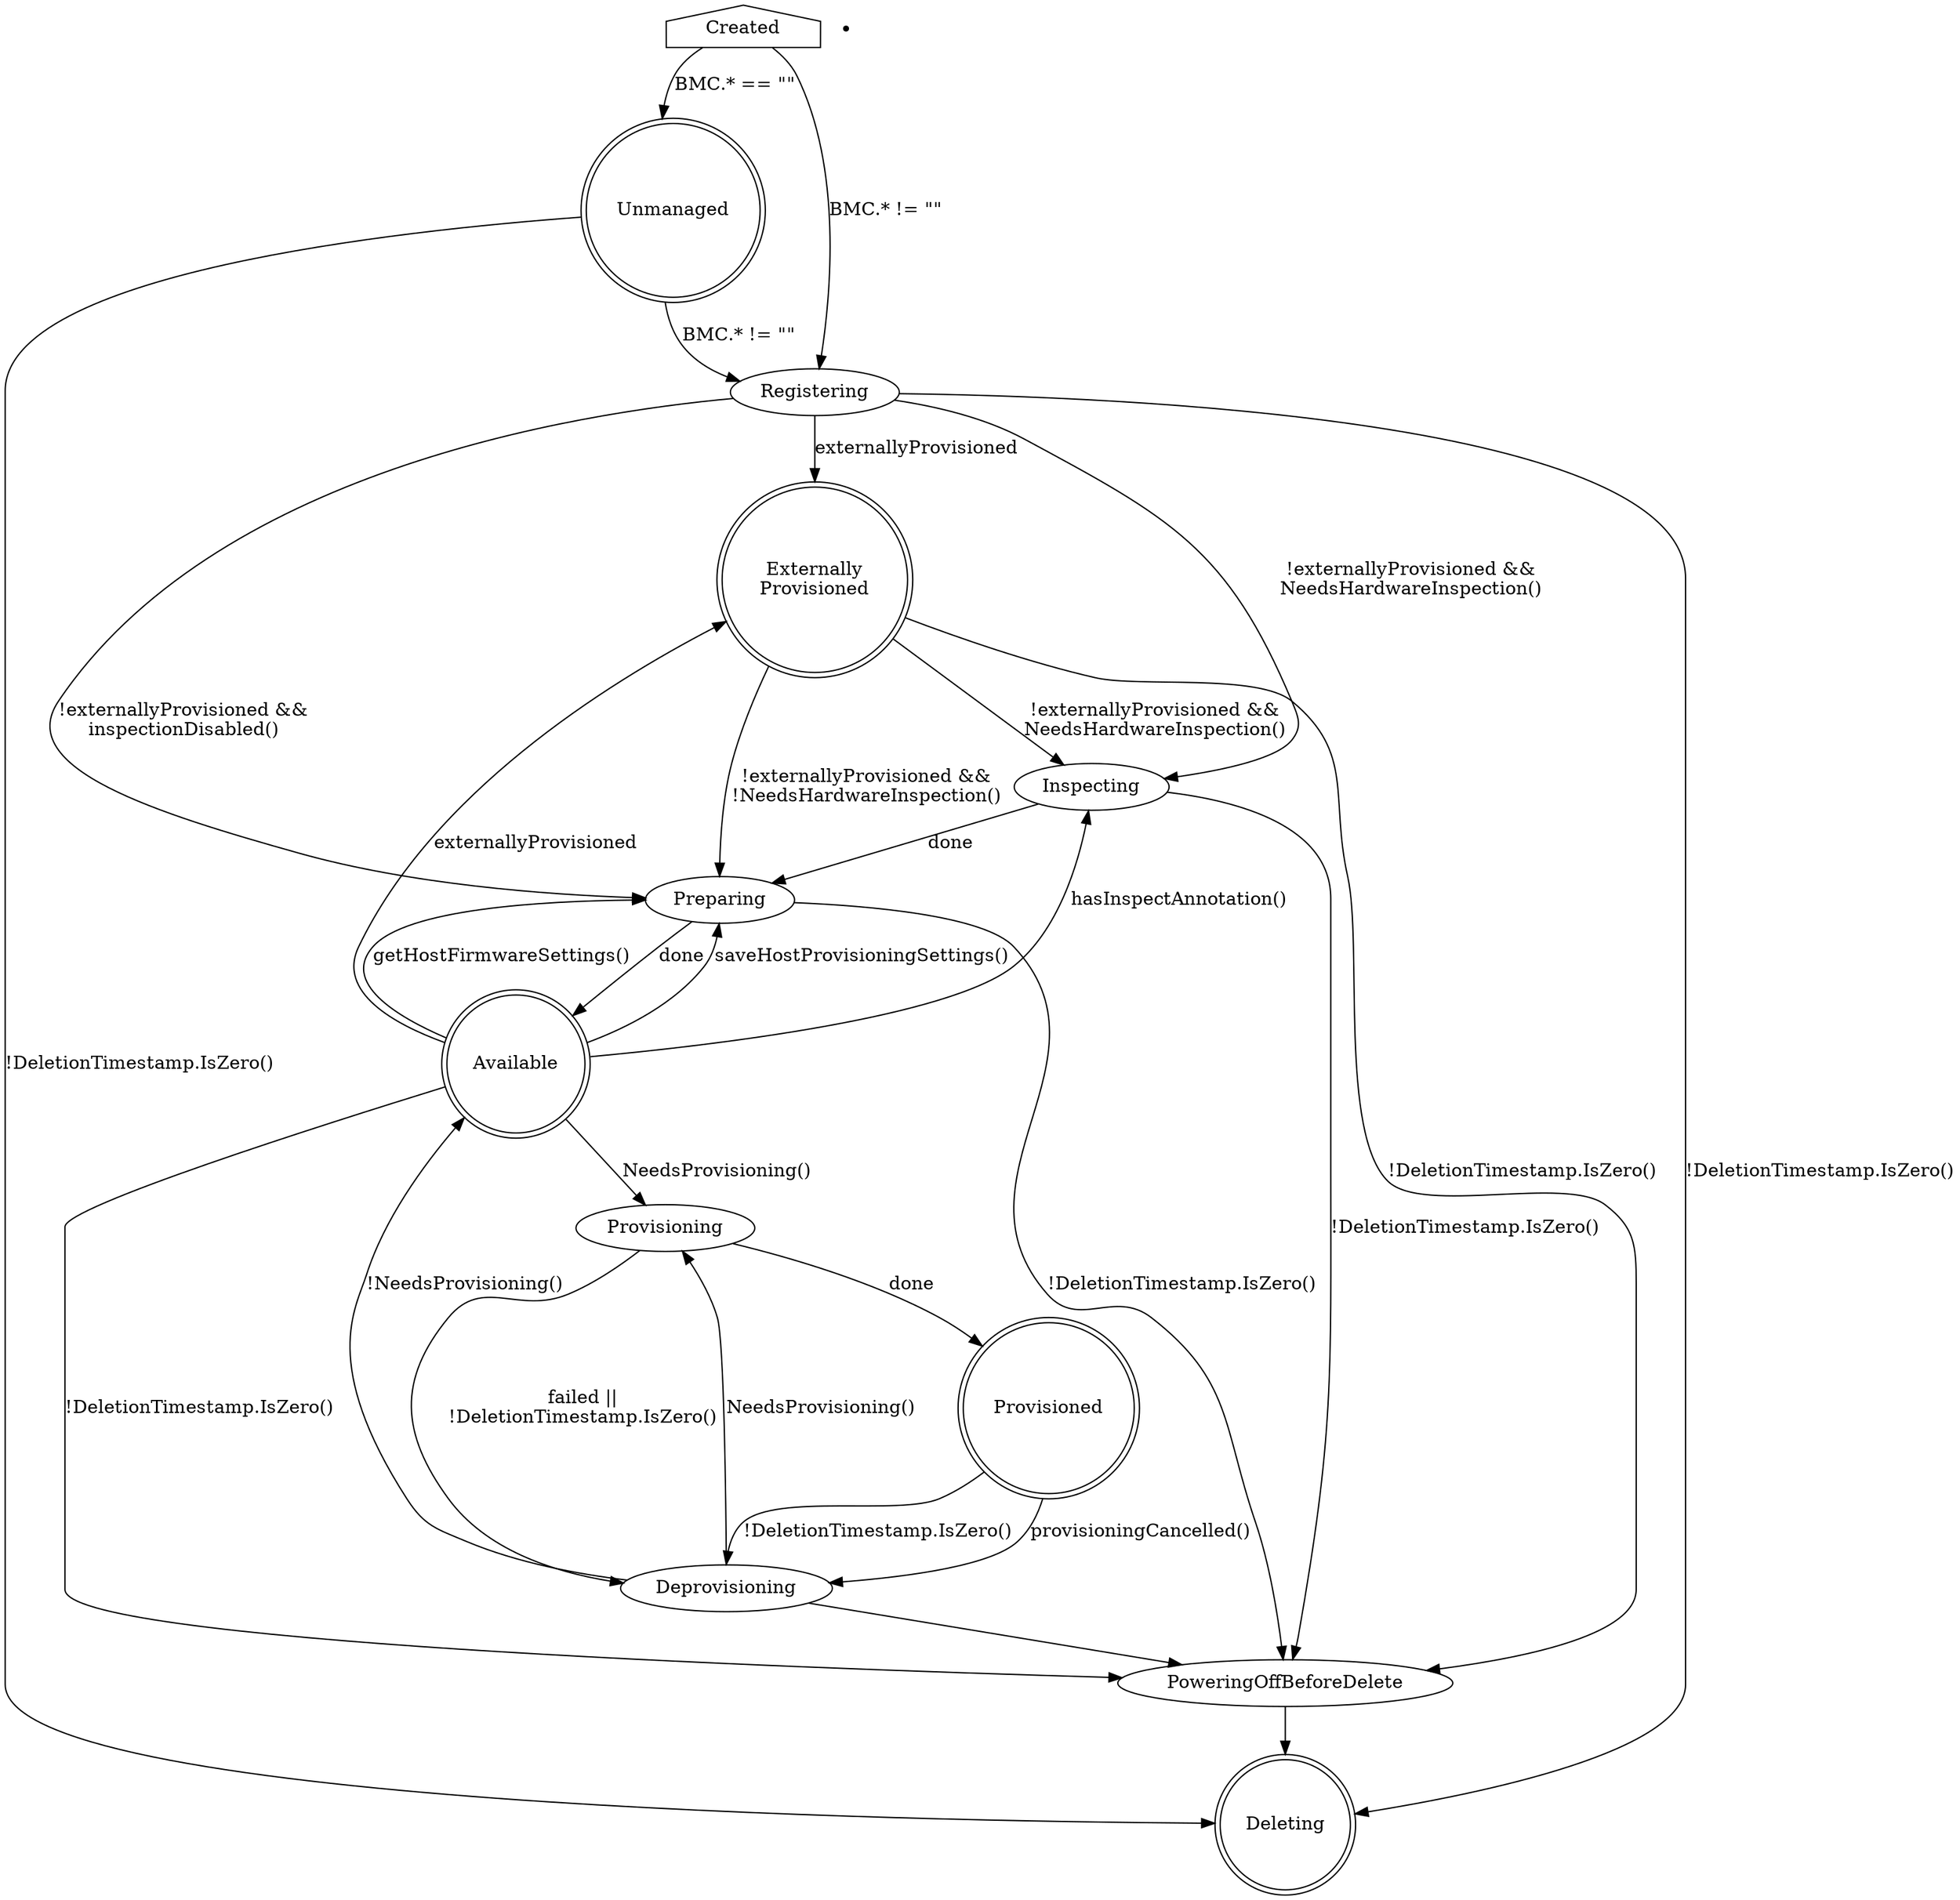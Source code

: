 digraph BaremetalHost {
    Created [shape=house]
    Created -> Unmanaged [label="BMC.* == \"\""]
    Created -> Registering [label="BMC.* != \"\""]

    Unmanaged [shape=doublecircle]
    Unmanaged -> Registering [label="BMC.* != \"\""]
    Unmanaged -> Deleting [label="!DeletionTimestamp.IsZero()"]

    ExternallyProvisioned [label="Externally\nProvisioned"]

    Registering -> Inspecting [label="!externallyProvisioned &&\nNeedsHardwareInspection()"]
    Registering -> Preparing [label="!externallyProvisioned &&\ninspectionDisabled()"]
    Registering -> ExternallyProvisioned [label="externallyProvisioned"]
    Registering -> Deleting [label="!DeletionTimestamp.IsZero()"]

    ExternallyProvisioned -> Inspecting [label="!externallyProvisioned &&\nNeedsHardwareInspection()"]
    ExternallyProvisioned -> Preparing [label="!externallyProvisioned &&\n!NeedsHardwareInspection()"]
    Available -> ExternallyProvisioned [label="externallyProvisioned"]

    Inspecting -> Preparing [label="done"]
    Inspecting -> PoweringOffBeforeDelete [label="!DeletionTimestamp.IsZero()"]

    Preparing -> Available [label="done"]
    Preparing -> PoweringOffBeforeDelete [label="!DeletionTimestamp.IsZero()"]

    Available [shape=doublecircle]
    Available -> Provisioning [label="NeedsProvisioning()"]
    Available -> Preparing [label="saveHostProvisioningSettings()"]
    Available -> Preparing [label="getHostFirmwareSettings()"]
    Available -> PoweringOffBeforeDelete [label="!DeletionTimestamp.IsZero()"]
    Available -> Inspecting [label="hasInspectAnnotation()"]

    Deleting7 [shape=point]

    Provisioning -> Provisioned [label=done]
    Provisioning -> Deprovisioning [label="failed ||\n!DeletionTimestamp.IsZero()"]

    Provisioned [shape=doublecircle]
    Provisioned -> Deprovisioning [label="provisioningCancelled()"]
    Provisioned -> Deprovisioning [label="!DeletionTimestamp.IsZero()"]

    ExternallyProvisioned [shape=doublecircle]
    ExternallyProvisioned -> PoweringOffBeforeDelete [label="!DeletionTimestamp.IsZero()"]

    Deprovisioning -> Provisioning [label="NeedsProvisioning()"]
    Deprovisioning -> Available [label="!NeedsProvisioning()"]

    Deprovisioning -> PoweringOffBeforeDelete
    PoweringOffBeforeDelete -> Deleting

    Deleting [shape=doublecircle]
}
